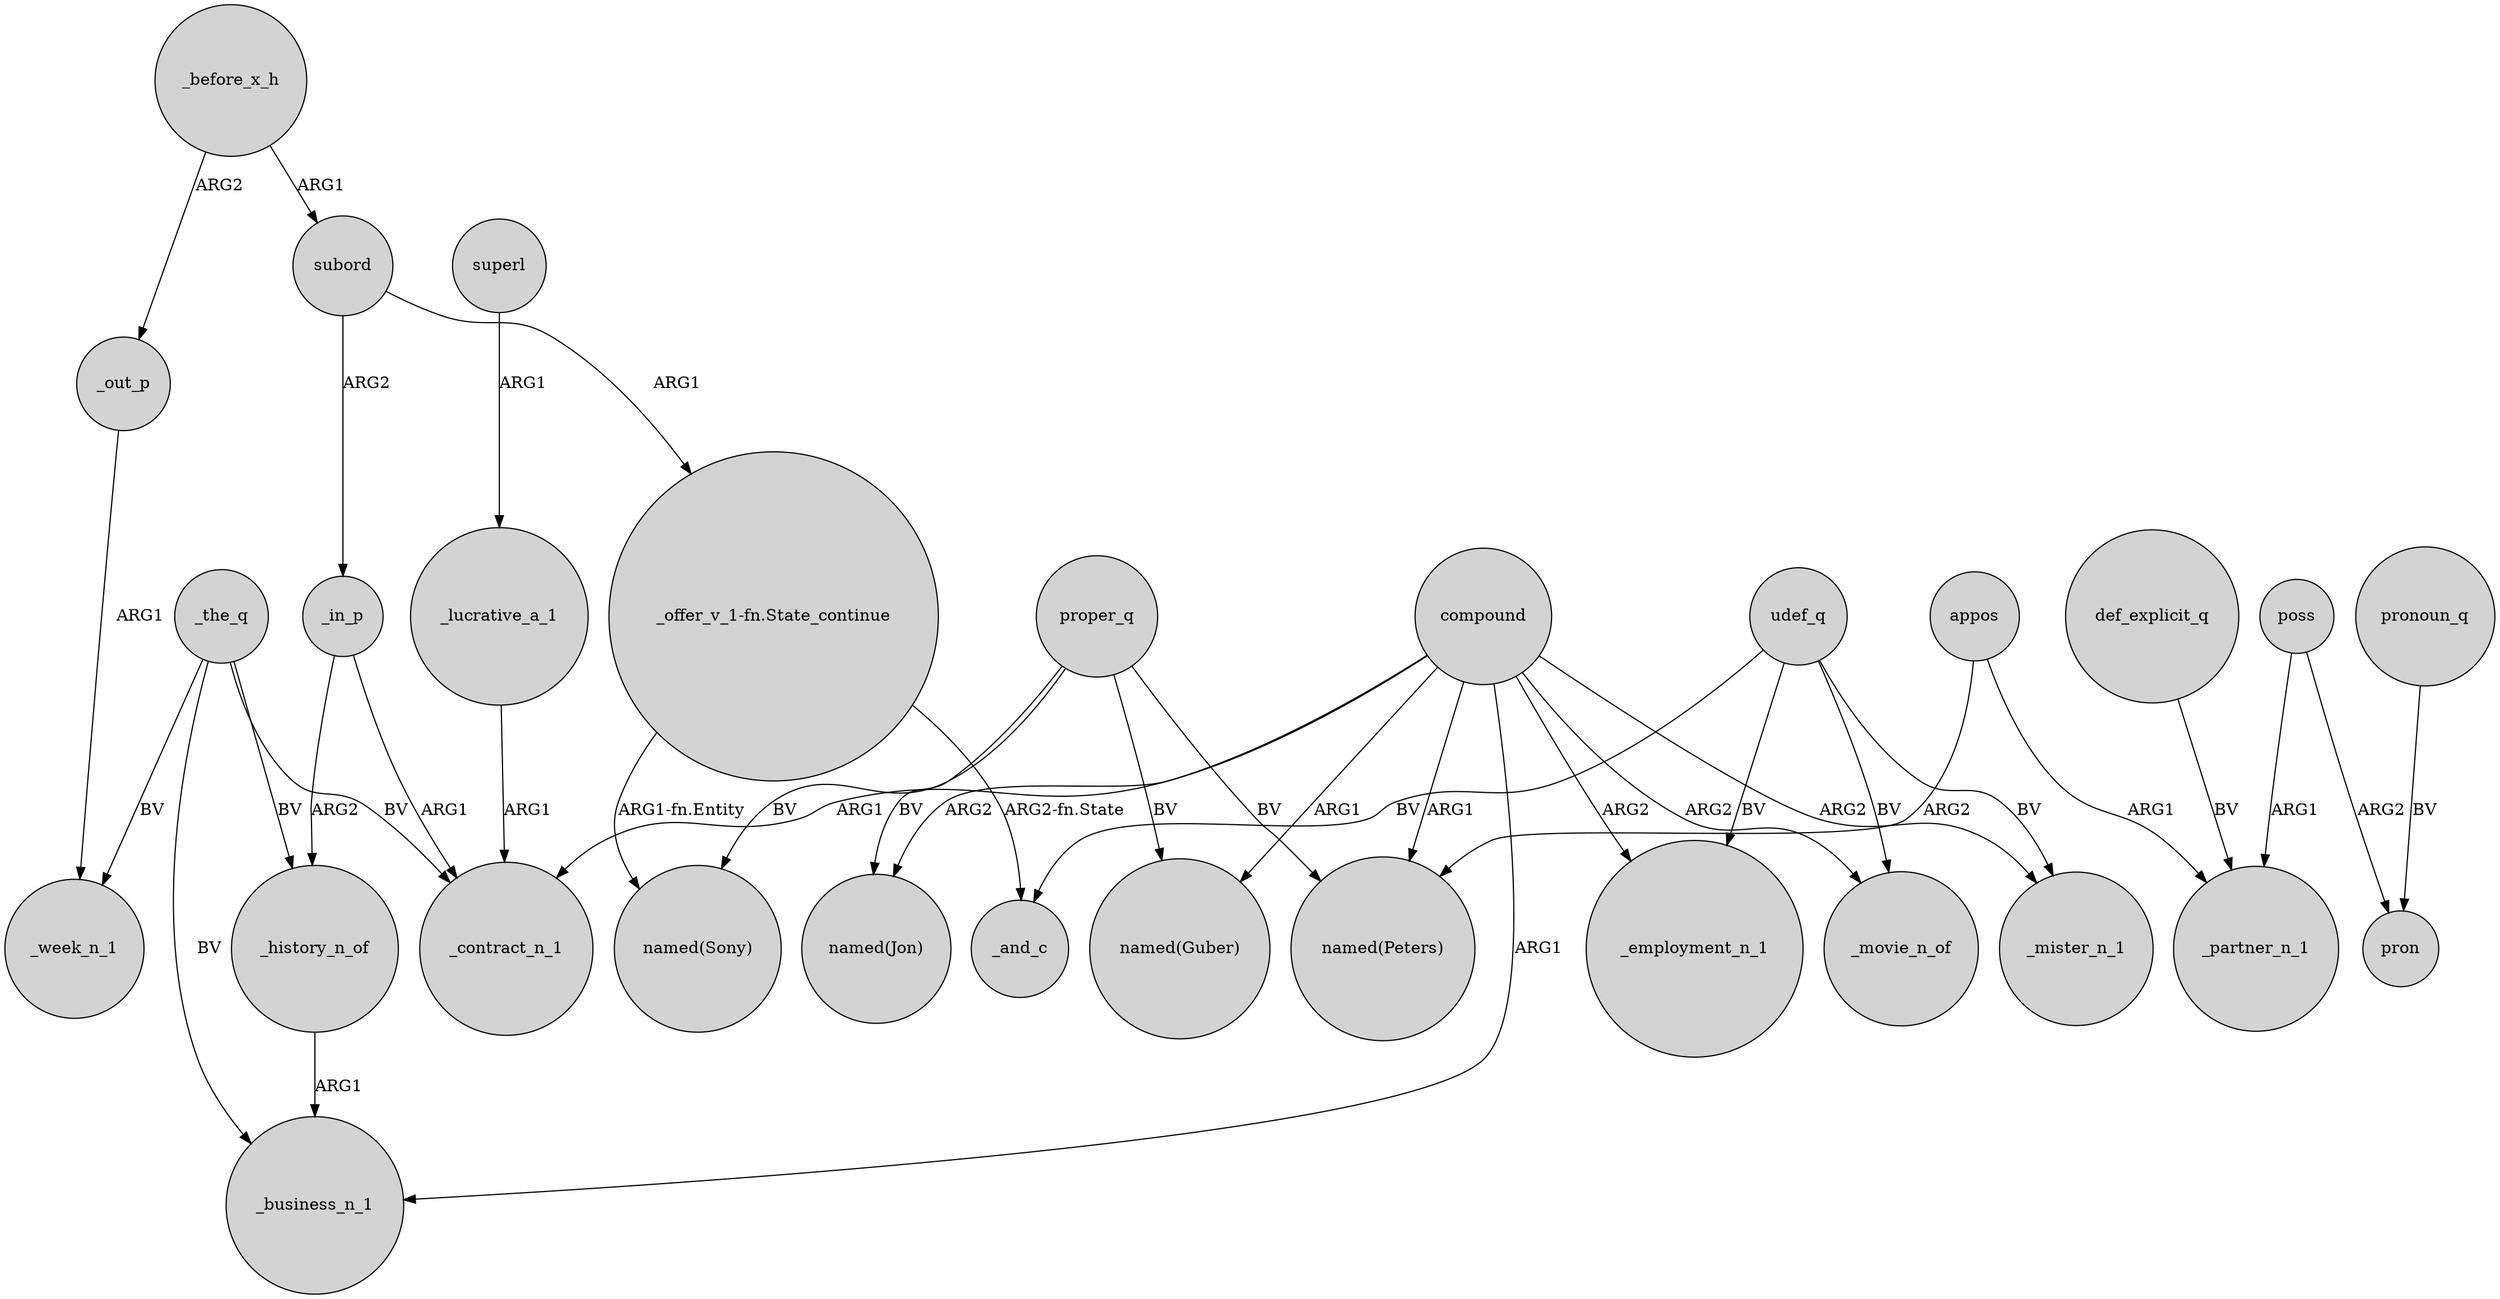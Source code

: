 digraph {
	node [shape=circle style=filled]
	_the_q -> _week_n_1 [label=BV]
	compound -> _mister_n_1 [label=ARG2]
	compound -> _contract_n_1 [label=ARG1]
	compound -> "named(Peters)" [label=ARG1]
	"_offer_v_1-fn.State_continue" -> "named(Sony)" [label="ARG1-fn.Entity"]
	udef_q -> _employment_n_1 [label=BV]
	_before_x_h -> _out_p [label=ARG2]
	proper_q -> "named(Peters)" [label=BV]
	_the_q -> _business_n_1 [label=BV]
	_the_q -> _history_n_of [label=BV]
	superl -> _lucrative_a_1 [label=ARG1]
	udef_q -> _and_c [label=BV]
	udef_q -> _mister_n_1 [label=BV]
	udef_q -> _movie_n_of [label=BV]
	_out_p -> _week_n_1 [label=ARG1]
	proper_q -> "named(Sony)" [label=BV]
	subord -> "_offer_v_1-fn.State_continue" [label=ARG1]
	pronoun_q -> pron [label=BV]
	poss -> pron [label=ARG2]
	subord -> _in_p [label=ARG2]
	proper_q -> "named(Jon)" [label=BV]
	_before_x_h -> subord [label=ARG1]
	"_offer_v_1-fn.State_continue" -> _and_c [label="ARG2-fn.State"]
	def_explicit_q -> _partner_n_1 [label=BV]
	_the_q -> _contract_n_1 [label=BV]
	appos -> _partner_n_1 [label=ARG1]
	proper_q -> "named(Guber)" [label=BV]
	_history_n_of -> _business_n_1 [label=ARG1]
	compound -> _employment_n_1 [label=ARG2]
	poss -> _partner_n_1 [label=ARG1]
	compound -> _movie_n_of [label=ARG2]
	_lucrative_a_1 -> _contract_n_1 [label=ARG1]
	compound -> "named(Guber)" [label=ARG1]
	compound -> _business_n_1 [label=ARG1]
	_in_p -> _contract_n_1 [label=ARG1]
	appos -> "named(Peters)" [label=ARG2]
	_in_p -> _history_n_of [label=ARG2]
	compound -> "named(Jon)" [label=ARG2]
}
